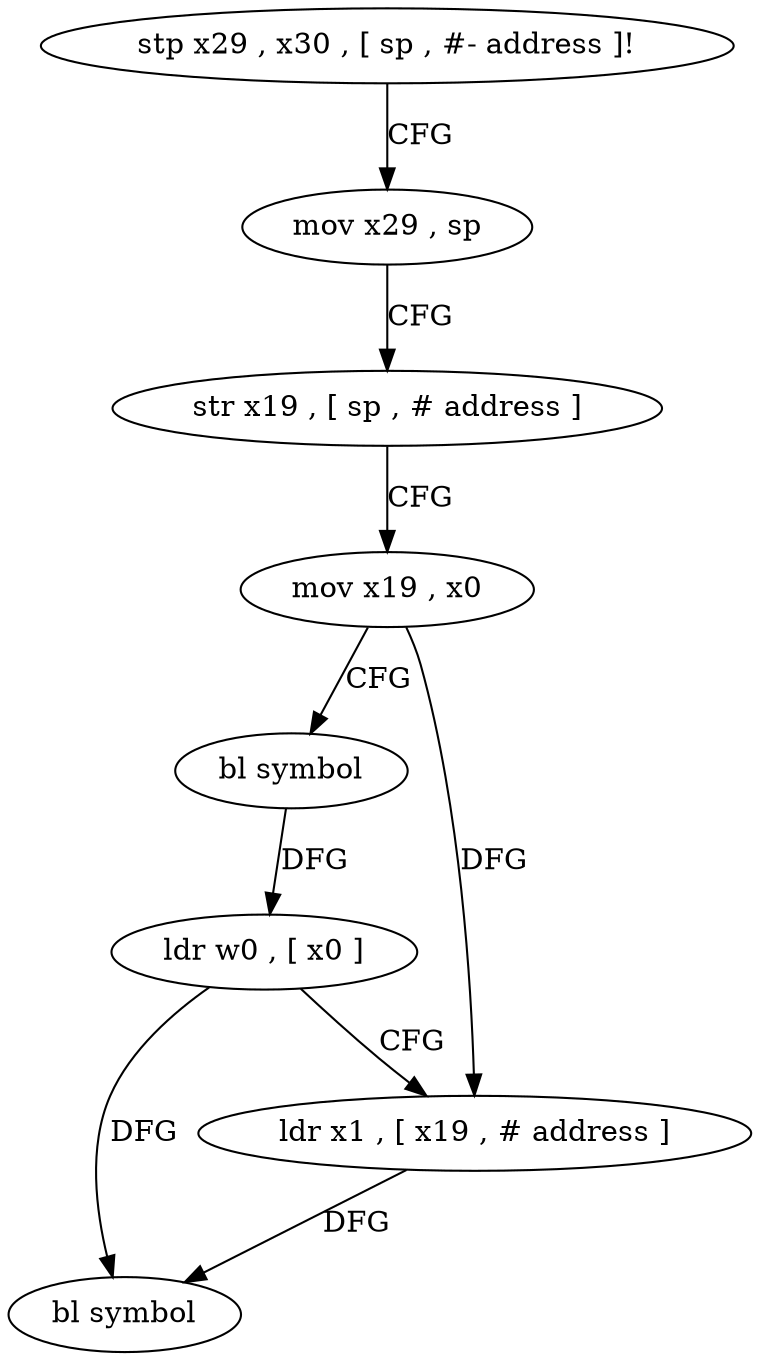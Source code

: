 digraph "func" {
"4208500" [label = "stp x29 , x30 , [ sp , #- address ]!" ]
"4208504" [label = "mov x29 , sp" ]
"4208508" [label = "str x19 , [ sp , # address ]" ]
"4208512" [label = "mov x19 , x0" ]
"4208516" [label = "bl symbol" ]
"4208520" [label = "ldr w0 , [ x0 ]" ]
"4208524" [label = "ldr x1 , [ x19 , # address ]" ]
"4208528" [label = "bl symbol" ]
"4208500" -> "4208504" [ label = "CFG" ]
"4208504" -> "4208508" [ label = "CFG" ]
"4208508" -> "4208512" [ label = "CFG" ]
"4208512" -> "4208516" [ label = "CFG" ]
"4208512" -> "4208524" [ label = "DFG" ]
"4208516" -> "4208520" [ label = "DFG" ]
"4208520" -> "4208524" [ label = "CFG" ]
"4208520" -> "4208528" [ label = "DFG" ]
"4208524" -> "4208528" [ label = "DFG" ]
}
